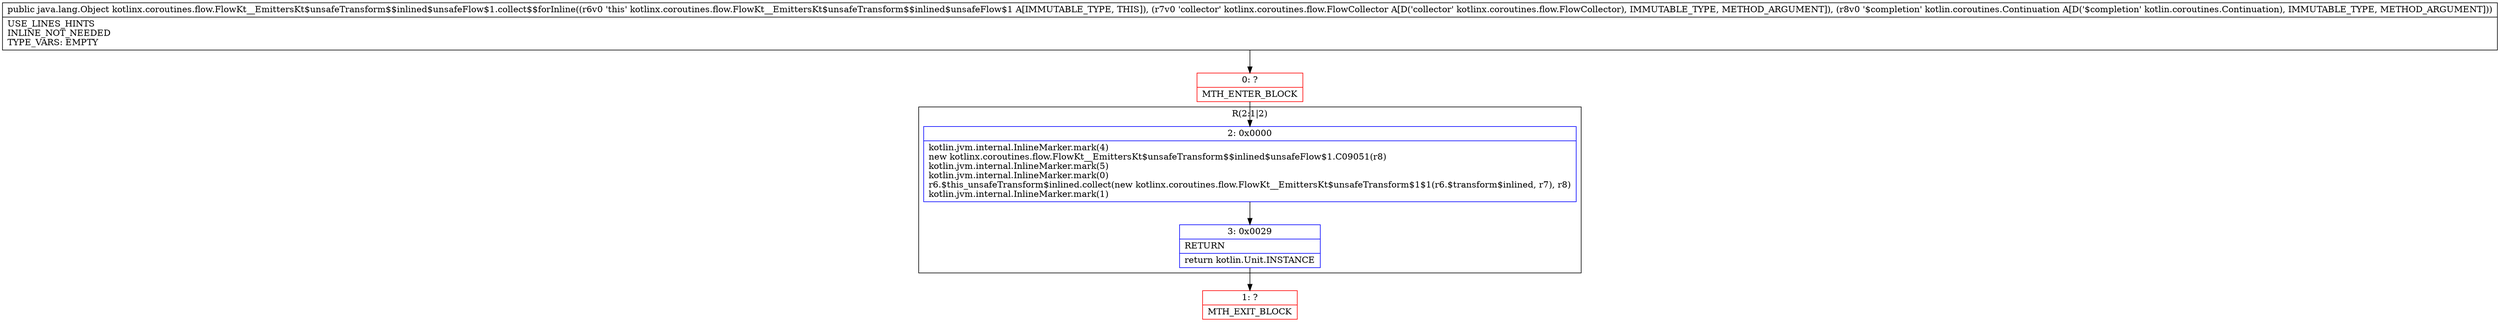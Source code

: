 digraph "CFG forkotlinx.coroutines.flow.FlowKt__EmittersKt$unsafeTransform$$inlined$unsafeFlow$1.collect$$forInline(Lkotlinx\/coroutines\/flow\/FlowCollector;Lkotlin\/coroutines\/Continuation;)Ljava\/lang\/Object;" {
subgraph cluster_Region_1054984220 {
label = "R(2:1|2)";
node [shape=record,color=blue];
Node_2 [shape=record,label="{2\:\ 0x0000|kotlin.jvm.internal.InlineMarker.mark(4)\lnew kotlinx.coroutines.flow.FlowKt__EmittersKt$unsafeTransform$$inlined$unsafeFlow$1.C09051(r8)\lkotlin.jvm.internal.InlineMarker.mark(5)\lkotlin.jvm.internal.InlineMarker.mark(0)\lr6.$this_unsafeTransform$inlined.collect(new kotlinx.coroutines.flow.FlowKt__EmittersKt$unsafeTransform$1$1(r6.$transform$inlined, r7), r8)\lkotlin.jvm.internal.InlineMarker.mark(1)\l}"];
Node_3 [shape=record,label="{3\:\ 0x0029|RETURN\l|return kotlin.Unit.INSTANCE\l}"];
}
Node_0 [shape=record,color=red,label="{0\:\ ?|MTH_ENTER_BLOCK\l}"];
Node_1 [shape=record,color=red,label="{1\:\ ?|MTH_EXIT_BLOCK\l}"];
MethodNode[shape=record,label="{public java.lang.Object kotlinx.coroutines.flow.FlowKt__EmittersKt$unsafeTransform$$inlined$unsafeFlow$1.collect$$forInline((r6v0 'this' kotlinx.coroutines.flow.FlowKt__EmittersKt$unsafeTransform$$inlined$unsafeFlow$1 A[IMMUTABLE_TYPE, THIS]), (r7v0 'collector' kotlinx.coroutines.flow.FlowCollector A[D('collector' kotlinx.coroutines.flow.FlowCollector), IMMUTABLE_TYPE, METHOD_ARGUMENT]), (r8v0 '$completion' kotlin.coroutines.Continuation A[D('$completion' kotlin.coroutines.Continuation), IMMUTABLE_TYPE, METHOD_ARGUMENT]))  | USE_LINES_HINTS\lINLINE_NOT_NEEDED\lTYPE_VARS: EMPTY\l}"];
MethodNode -> Node_0;Node_2 -> Node_3;
Node_3 -> Node_1;
Node_0 -> Node_2;
}

